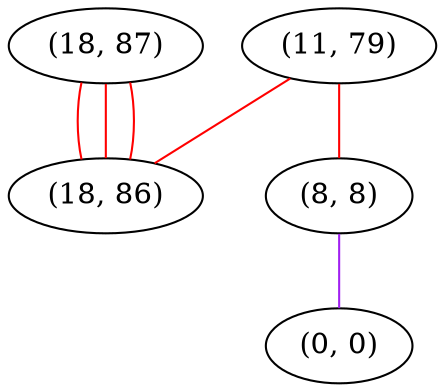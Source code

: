 graph "" {
"(18, 87)";
"(11, 79)";
"(18, 86)";
"(8, 8)";
"(0, 0)";
"(18, 87)" -- "(18, 86)"  [color=red, key=0, weight=1];
"(18, 87)" -- "(18, 86)"  [color=red, key=1, weight=1];
"(18, 87)" -- "(18, 86)"  [color=red, key=2, weight=1];
"(11, 79)" -- "(18, 86)"  [color=red, key=0, weight=1];
"(11, 79)" -- "(8, 8)"  [color=red, key=0, weight=1];
"(8, 8)" -- "(0, 0)"  [color=purple, key=0, weight=4];
}
